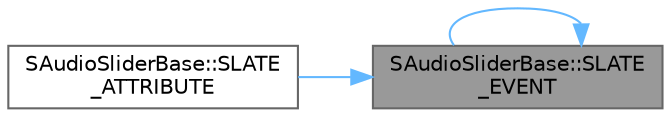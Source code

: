 digraph "SAudioSliderBase::SLATE_EVENT"
{
 // INTERACTIVE_SVG=YES
 // LATEX_PDF_SIZE
  bgcolor="transparent";
  edge [fontname=Helvetica,fontsize=10,labelfontname=Helvetica,labelfontsize=10];
  node [fontname=Helvetica,fontsize=10,shape=box,height=0.2,width=0.4];
  rankdir="RL";
  Node1 [id="Node000001",label="SAudioSliderBase::SLATE\l_EVENT",height=0.2,width=0.4,color="gray40", fillcolor="grey60", style="filled", fontcolor="black",tooltip="Called when the value is committed by mouse capture ending."];
  Node1 -> Node2 [id="edge1_Node000001_Node000002",dir="back",color="steelblue1",style="solid",tooltip=" "];
  Node2 [id="Node000002",label="SAudioSliderBase::SLATE\l_ATTRIBUTE",height=0.2,width=0.4,color="grey40", fillcolor="white", style="filled",URL="$da/d04/classSAudioSliderBase.html#aa5960da6d6e335f1660ab8d3789efd03",tooltip="When specified, use this as the slider's desired size."];
  Node1 -> Node1 [id="edge2_Node000001_Node000001",dir="back",color="steelblue1",style="solid",tooltip=" "];
}
